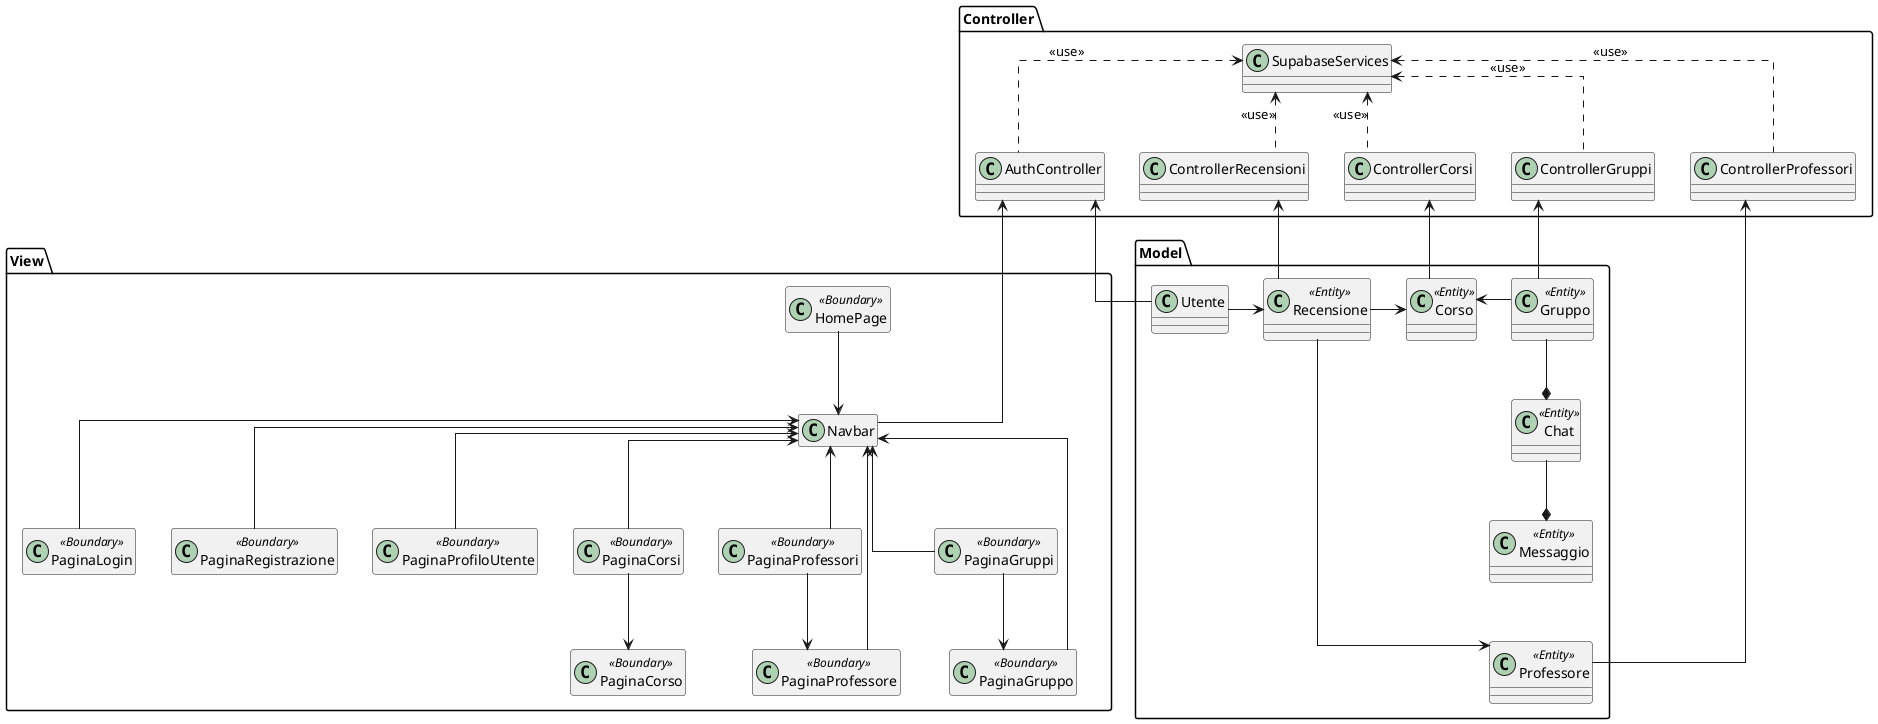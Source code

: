 @startuml ClassDiagram

'left to right direction
'skinparam linetype polyline
skinparam linetype ortho

package Model {
    class Utente
    class Professore <<Entity>>
    class Corso <<Entity>>
    class Gruppo <<Entity>>
    class Chat <<Entity>>
    class Messaggio <<Entity>>
    class Recensione <<Entity>>
}

package Controller {
    class SupabaseServices
    class ControllerCorsi
    class AuthController
    class ControllerProfessori
    class ControllerRecensioni
    class ControllerGruppi
}

package View {
    class HomePage <<Boundary>>
    class Navbar
    class PaginaLogin <<Boundary>>
    class PaginaRegistrazione <<Boundary>>
    class PaginaProfiloUtente <<Boundary>>
    class PaginaCorsi <<Boundary>>
    class PaginaCorso <<Boundary>>
    class PaginaProfessori <<Boundary>>
    class PaginaProfessore <<Boundary>>
    class PaginaGruppi <<Boundary>>
    class PaginaGruppo <<Boundary>>
    hide members
}

HomePage --> Navbar
PaginaCorsi --> PaginaCorso
PaginaProfessori --> PaginaProfessore
PaginaGruppi --> PaginaGruppo

Navbar <-- PaginaLogin
Navbar <-- PaginaRegistrazione
Navbar <-- PaginaProfiloUtente
Navbar <-- PaginaCorsi
Navbar <-- PaginaGruppo
Navbar <-- PaginaProfessore
Navbar <-- PaginaGruppi
Navbar <-- PaginaProfessori
AuthController <-d-- Navbar
AuthController -[hidden]- Navbar


'========= Controller ========='

SupabaseServices <.d. AuthController : <<use>>
AuthController <-[hidden]u- SupabaseServices
SupabaseServices <.d. ControllerProfessori : <<use>>
SupabaseServices <.d. ControllerCorsi : <<use>>
SupabaseServices <.d. ControllerRecensioni : <<use>>
SupabaseServices <.d. ControllerGruppi : <<use>>

ControllerProfessori <-r- Professore
Professore -[hidden]l-> ControllerProfessori

AuthController <-d- Utente
Utente -[hidden]u-> AuthController

ControllerCorsi <-d- Corso
Corso -[hidden]l-> ControllerCorsi

ControllerRecensioni <-r- Recensione
Recensione -[hidden]u-> ControllerRecensioni

ControllerGruppi <--  Gruppo
Gruppo -[hidden]u-> ControllerGruppi

Gruppo -l-> Corso
Corso -[hidden]r-> Gruppo
Gruppo --* Chat
Chat --* Messaggio
Utente -> Recensione

Recensione -> Corso
Recensione ----> Professore

@enduml
